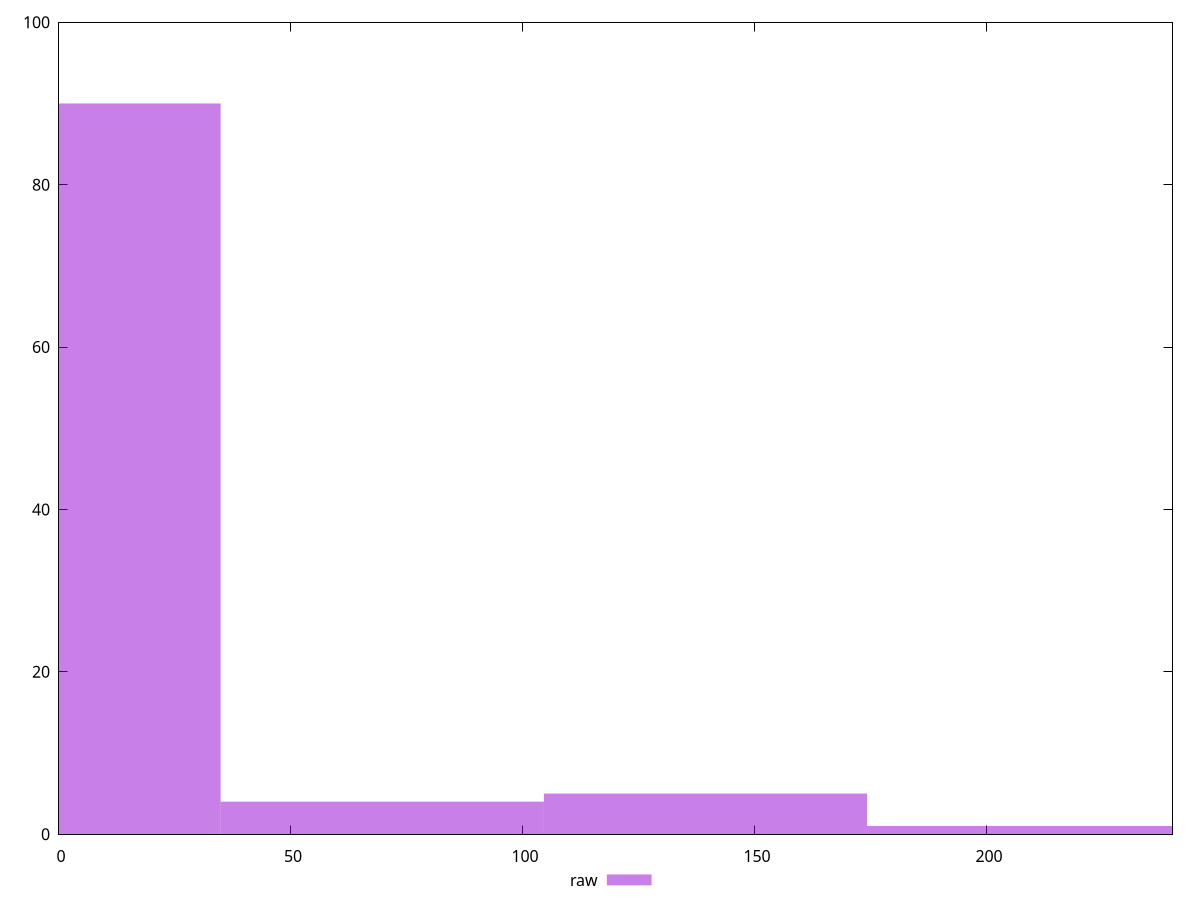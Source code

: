 reset

$raw <<EOF
69.67017014449937 4
0 90
139.34034028899873 5
209.0105104334981 1
EOF

set key outside below
set boxwidth 69.67017014449937
set xrange [0:240]
set yrange [0:100]
set trange [0:100]
set style fill transparent solid 0.5 noborder
set terminal svg size 640, 490 enhanced background rgb 'white'
set output "report_00015_2021-02-09T16-11-33.973Z/render-blocking-resources/samples/pages+cached+noadtech+nomedia+nocss/raw/histogram.svg"

plot $raw title "raw" with boxes

reset
